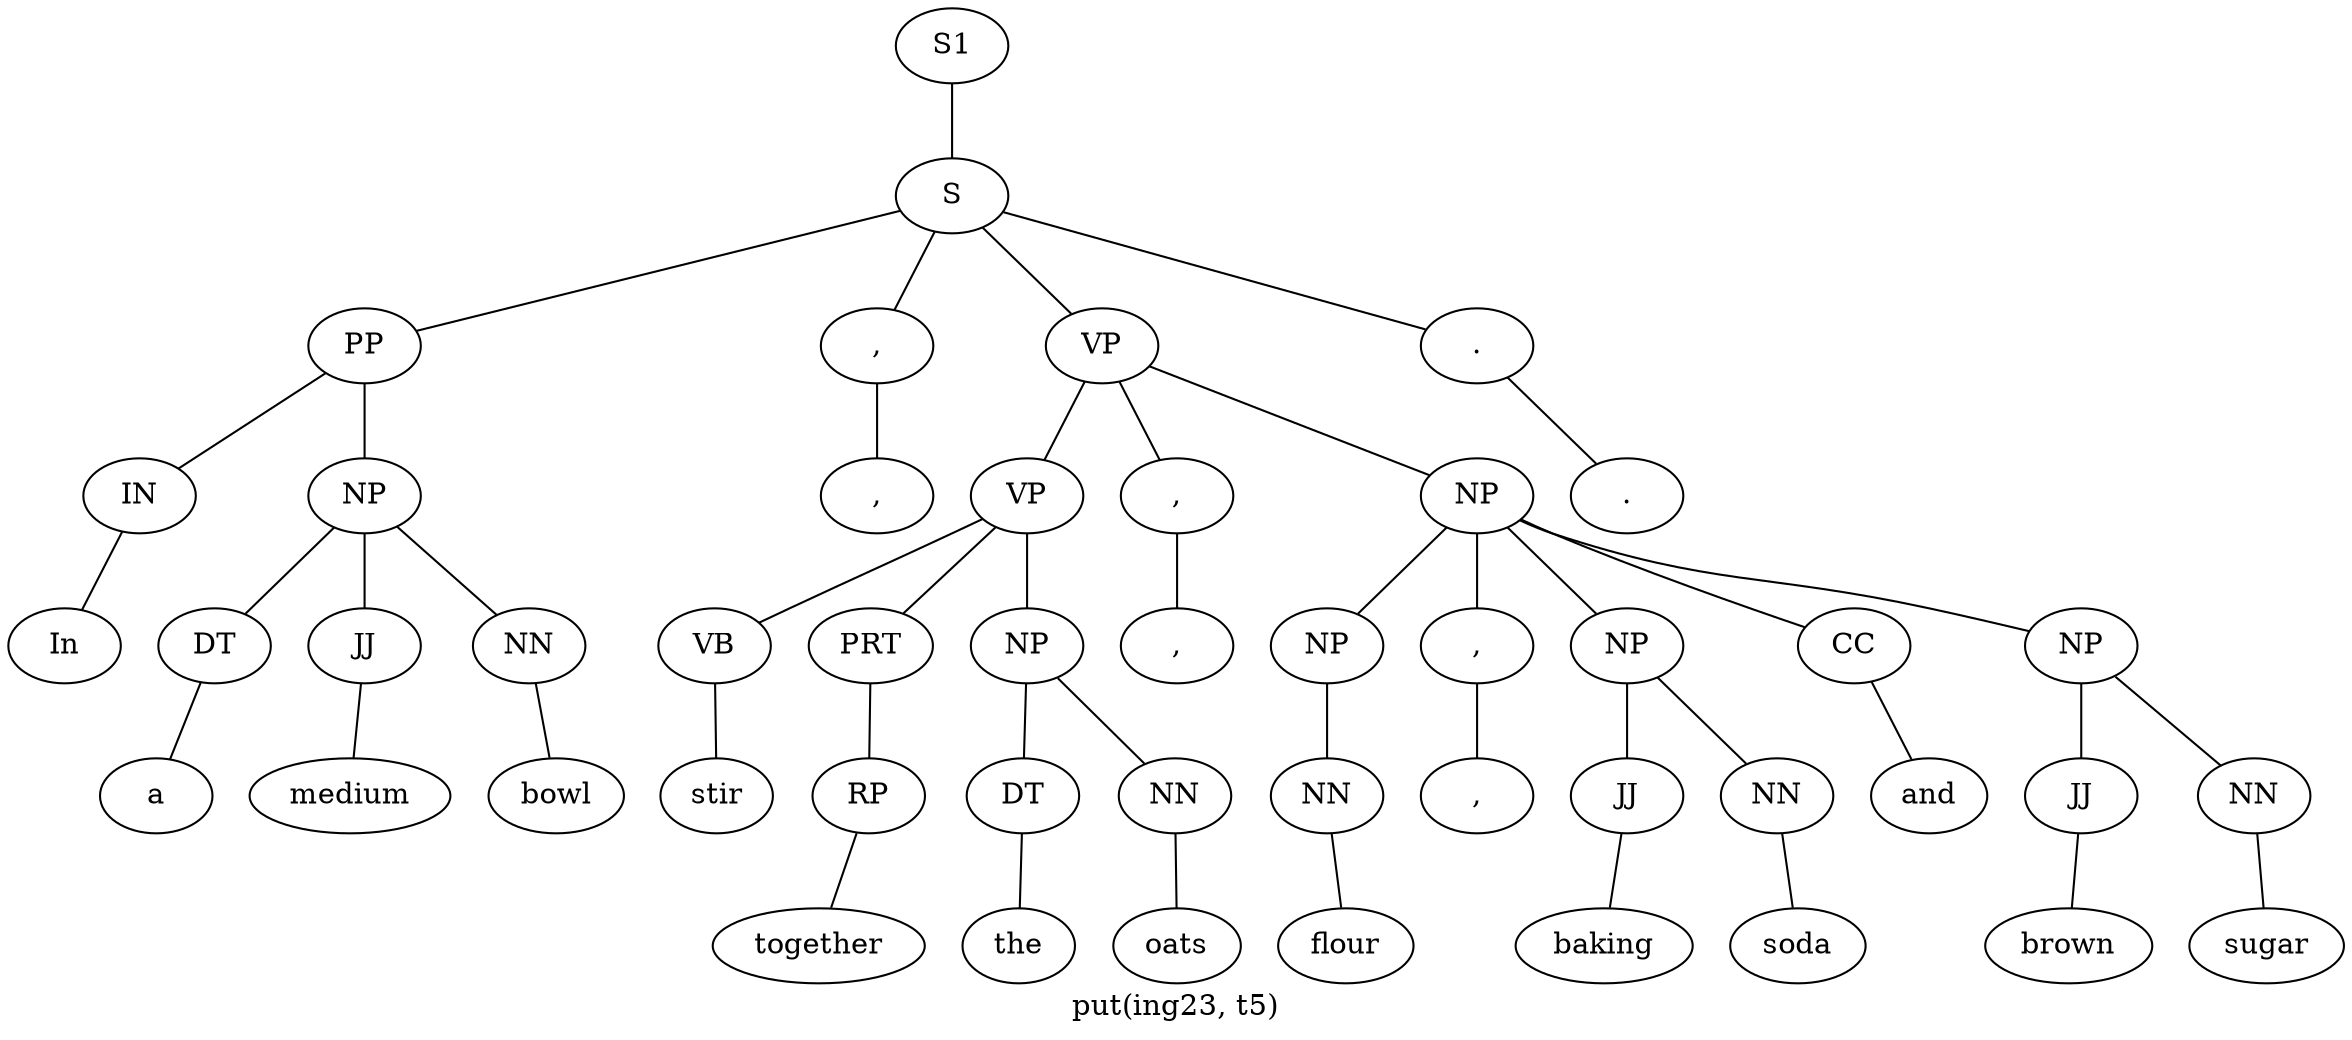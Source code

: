 graph SyntaxGraph {
	label = "put(ing23, t5)";
	Node0 [label="S1"];
	Node1 [label="S"];
	Node2 [label="PP"];
	Node3 [label="IN"];
	Node4 [label="In"];
	Node5 [label="NP"];
	Node6 [label="DT"];
	Node7 [label="a"];
	Node8 [label="JJ"];
	Node9 [label="medium"];
	Node10 [label="NN"];
	Node11 [label="bowl"];
	Node12 [label=","];
	Node13 [label=","];
	Node14 [label="VP"];
	Node15 [label="VP"];
	Node16 [label="VB"];
	Node17 [label="stir"];
	Node18 [label="PRT"];
	Node19 [label="RP"];
	Node20 [label="together"];
	Node21 [label="NP"];
	Node22 [label="DT"];
	Node23 [label="the"];
	Node24 [label="NN"];
	Node25 [label="oats"];
	Node26 [label=","];
	Node27 [label=","];
	Node28 [label="NP"];
	Node29 [label="NP"];
	Node30 [label="NN"];
	Node31 [label="flour"];
	Node32 [label=","];
	Node33 [label=","];
	Node34 [label="NP"];
	Node35 [label="JJ"];
	Node36 [label="baking"];
	Node37 [label="NN"];
	Node38 [label="soda"];
	Node39 [label="CC"];
	Node40 [label="and"];
	Node41 [label="NP"];
	Node42 [label="JJ"];
	Node43 [label="brown"];
	Node44 [label="NN"];
	Node45 [label="sugar"];
	Node46 [label="."];
	Node47 [label="."];

	Node0 -- Node1;
	Node1 -- Node2;
	Node1 -- Node12;
	Node1 -- Node14;
	Node1 -- Node46;
	Node2 -- Node3;
	Node2 -- Node5;
	Node3 -- Node4;
	Node5 -- Node6;
	Node5 -- Node8;
	Node5 -- Node10;
	Node6 -- Node7;
	Node8 -- Node9;
	Node10 -- Node11;
	Node12 -- Node13;
	Node14 -- Node15;
	Node14 -- Node26;
	Node14 -- Node28;
	Node15 -- Node16;
	Node15 -- Node18;
	Node15 -- Node21;
	Node16 -- Node17;
	Node18 -- Node19;
	Node19 -- Node20;
	Node21 -- Node22;
	Node21 -- Node24;
	Node22 -- Node23;
	Node24 -- Node25;
	Node26 -- Node27;
	Node28 -- Node29;
	Node28 -- Node32;
	Node28 -- Node34;
	Node28 -- Node39;
	Node28 -- Node41;
	Node29 -- Node30;
	Node30 -- Node31;
	Node32 -- Node33;
	Node34 -- Node35;
	Node34 -- Node37;
	Node35 -- Node36;
	Node37 -- Node38;
	Node39 -- Node40;
	Node41 -- Node42;
	Node41 -- Node44;
	Node42 -- Node43;
	Node44 -- Node45;
	Node46 -- Node47;
}